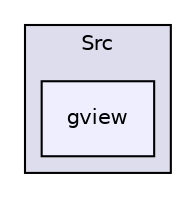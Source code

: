 digraph "E:/Documents/emu84/Src/gview" {
  compound=true
  node [ fontsize="10", fontname="Helvetica"];
  edge [ labelfontsize="10", labelfontname="Helvetica"];
  subgraph clusterdir_70617a7689e3ba1052ef75efeabd00df {
    graph [ bgcolor="#ddddee", pencolor="black", label="Src" fontname="Helvetica", fontsize="10", URL="dir_70617a7689e3ba1052ef75efeabd00df.html"]
  dir_e243e4e770b3a31f6bc6e1be76afb315 [shape=box, label="gview", style="filled", fillcolor="#eeeeff", pencolor="black", URL="dir_e243e4e770b3a31f6bc6e1be76afb315.html"];
  }
}
